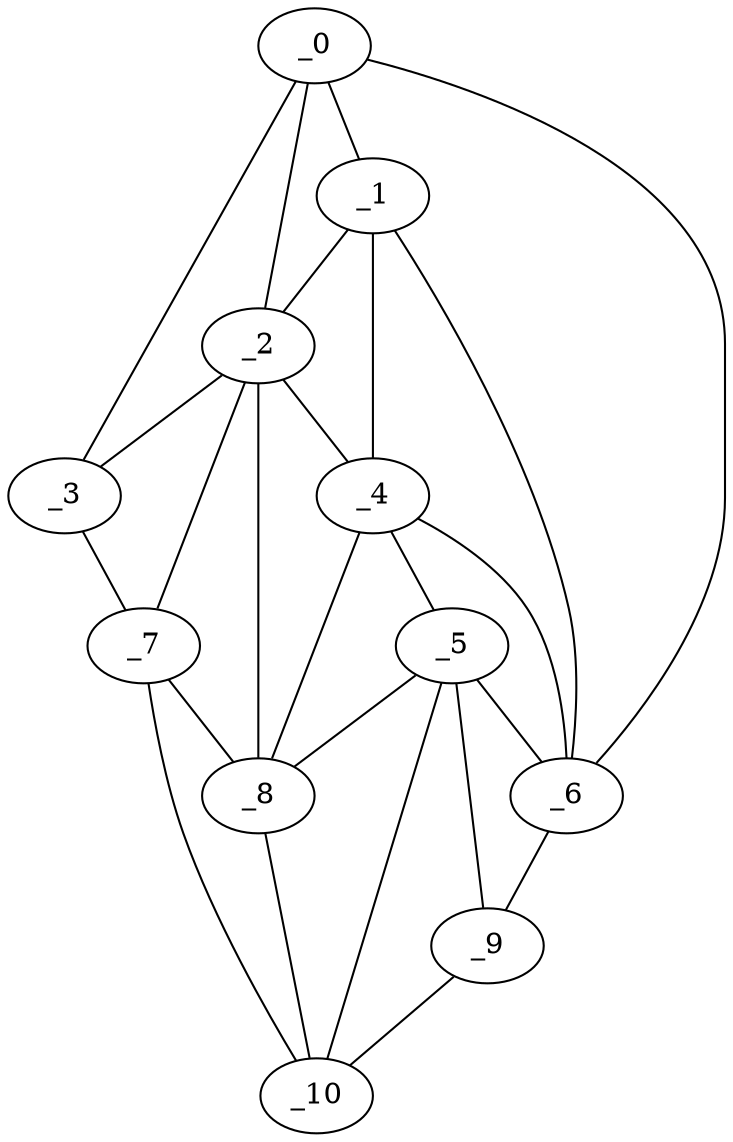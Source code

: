 graph "obj77__235.gxl" {
	_0	 [x=19,
		y=54];
	_1	 [x=50,
		y=61];
	_0 -- _1	 [valence=2];
	_2	 [x=51,
		y=46];
	_0 -- _2	 [valence=1];
	_3	 [x=54,
		y=9];
	_0 -- _3	 [valence=1];
	_6	 [x=74,
		y=125];
	_0 -- _6	 [valence=1];
	_1 -- _2	 [valence=2];
	_4	 [x=69,
		y=78];
	_1 -- _4	 [valence=1];
	_1 -- _6	 [valence=1];
	_2 -- _3	 [valence=1];
	_2 -- _4	 [valence=2];
	_7	 [x=102,
		y=9];
	_2 -- _7	 [valence=2];
	_8	 [x=103,
		y=69];
	_2 -- _8	 [valence=2];
	_3 -- _7	 [valence=1];
	_5	 [x=74,
		y=84];
	_4 -- _5	 [valence=1];
	_4 -- _6	 [valence=2];
	_4 -- _8	 [valence=1];
	_5 -- _6	 [valence=2];
	_5 -- _8	 [valence=2];
	_9	 [x=110,
		y=115];
	_5 -- _9	 [valence=2];
	_10	 [x=111,
		y=73];
	_5 -- _10	 [valence=2];
	_6 -- _9	 [valence=1];
	_7 -- _8	 [valence=1];
	_7 -- _10	 [valence=1];
	_8 -- _10	 [valence=1];
	_9 -- _10	 [valence=1];
}
